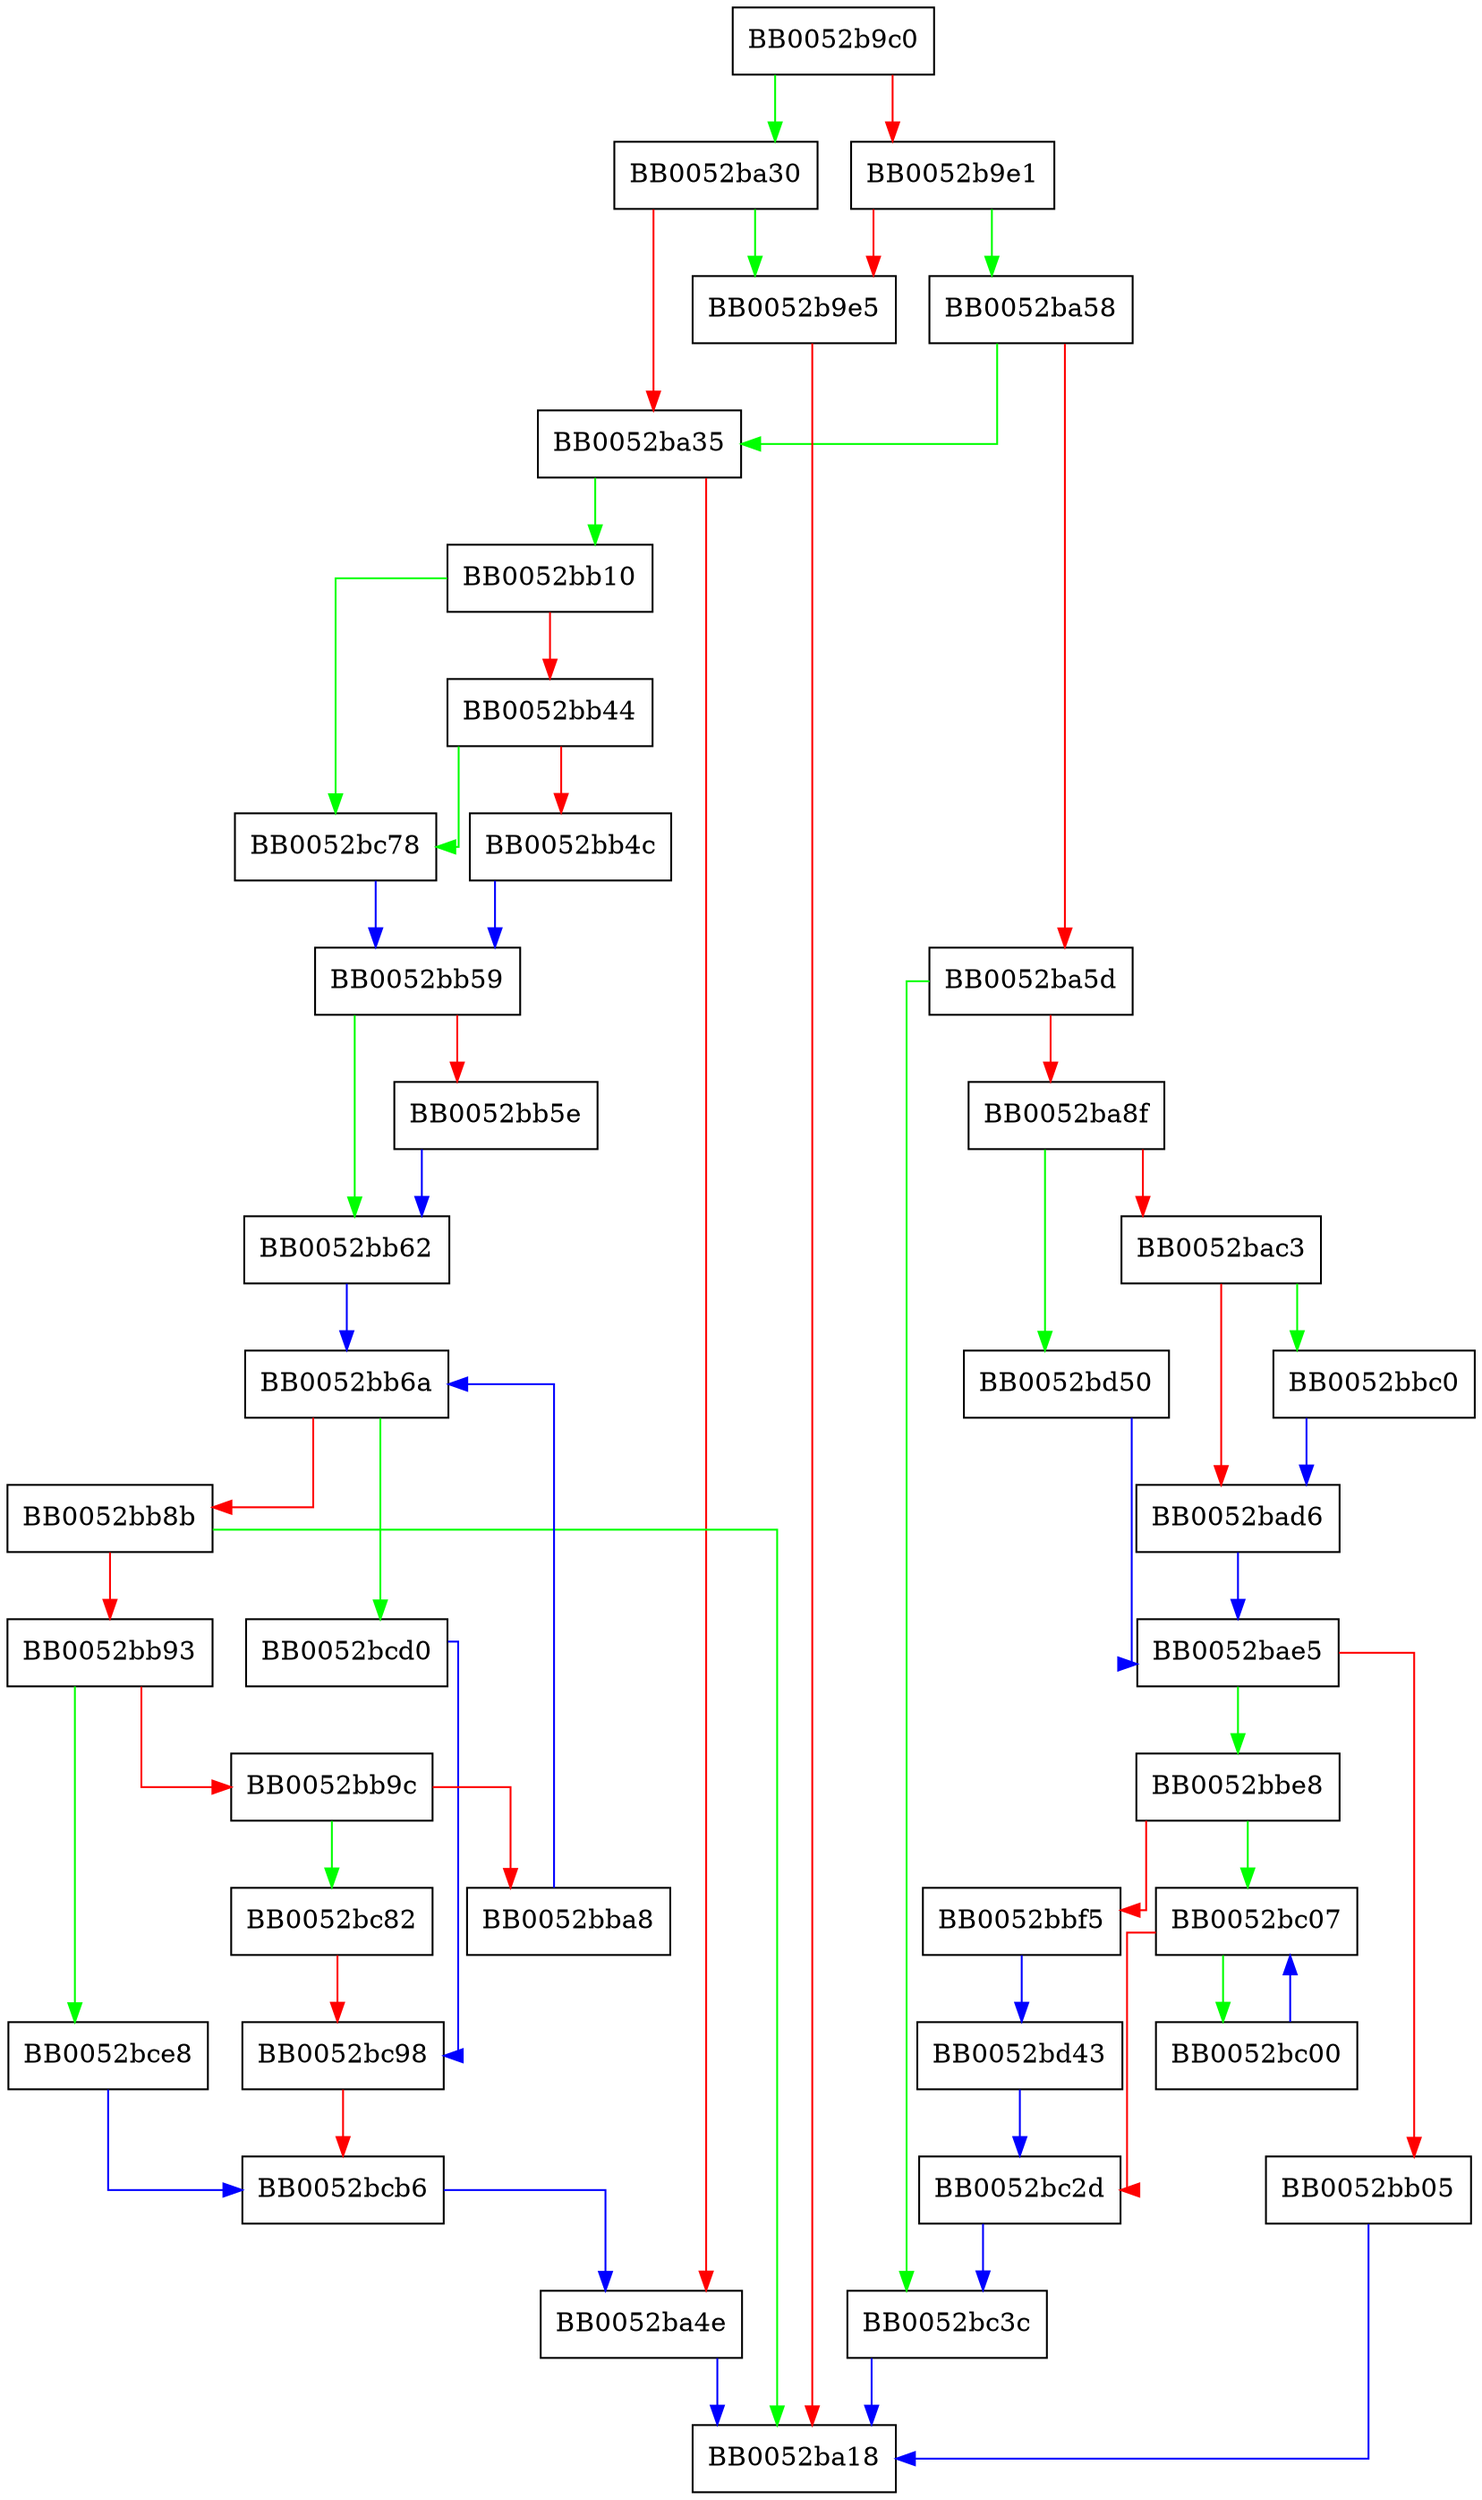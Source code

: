 digraph BIO_lookup_ex {
  node [shape="box"];
  graph [splines=ortho];
  BB0052b9c0 -> BB0052ba30 [color="green"];
  BB0052b9c0 -> BB0052b9e1 [color="red"];
  BB0052b9e1 -> BB0052ba58 [color="green"];
  BB0052b9e1 -> BB0052b9e5 [color="red"];
  BB0052b9e5 -> BB0052ba18 [color="red"];
  BB0052ba30 -> BB0052b9e5 [color="green"];
  BB0052ba30 -> BB0052ba35 [color="red"];
  BB0052ba35 -> BB0052bb10 [color="green"];
  BB0052ba35 -> BB0052ba4e [color="red"];
  BB0052ba4e -> BB0052ba18 [color="blue"];
  BB0052ba58 -> BB0052ba35 [color="green"];
  BB0052ba58 -> BB0052ba5d [color="red"];
  BB0052ba5d -> BB0052bc3c [color="green"];
  BB0052ba5d -> BB0052ba8f [color="red"];
  BB0052ba8f -> BB0052bd50 [color="green"];
  BB0052ba8f -> BB0052bac3 [color="red"];
  BB0052bac3 -> BB0052bbc0 [color="green"];
  BB0052bac3 -> BB0052bad6 [color="red"];
  BB0052bad6 -> BB0052bae5 [color="blue"];
  BB0052bae5 -> BB0052bbe8 [color="green"];
  BB0052bae5 -> BB0052bb05 [color="red"];
  BB0052bb05 -> BB0052ba18 [color="blue"];
  BB0052bb10 -> BB0052bc78 [color="green"];
  BB0052bb10 -> BB0052bb44 [color="red"];
  BB0052bb44 -> BB0052bc78 [color="green"];
  BB0052bb44 -> BB0052bb4c [color="red"];
  BB0052bb4c -> BB0052bb59 [color="blue"];
  BB0052bb59 -> BB0052bb62 [color="green"];
  BB0052bb59 -> BB0052bb5e [color="red"];
  BB0052bb5e -> BB0052bb62 [color="blue"];
  BB0052bb62 -> BB0052bb6a [color="blue"];
  BB0052bb6a -> BB0052bcd0 [color="green"];
  BB0052bb6a -> BB0052bb8b [color="red"];
  BB0052bb8b -> BB0052ba18 [color="green"];
  BB0052bb8b -> BB0052bb93 [color="red"];
  BB0052bb93 -> BB0052bce8 [color="green"];
  BB0052bb93 -> BB0052bb9c [color="red"];
  BB0052bb9c -> BB0052bc82 [color="green"];
  BB0052bb9c -> BB0052bba8 [color="red"];
  BB0052bba8 -> BB0052bb6a [color="blue"];
  BB0052bbc0 -> BB0052bad6 [color="blue"];
  BB0052bbe8 -> BB0052bc07 [color="green"];
  BB0052bbe8 -> BB0052bbf5 [color="red"];
  BB0052bbf5 -> BB0052bd43 [color="blue"];
  BB0052bc00 -> BB0052bc07 [color="blue"];
  BB0052bc07 -> BB0052bc00 [color="green"];
  BB0052bc07 -> BB0052bc2d [color="red"];
  BB0052bc2d -> BB0052bc3c [color="blue"];
  BB0052bc3c -> BB0052ba18 [color="blue"];
  BB0052bc78 -> BB0052bb59 [color="blue"];
  BB0052bc82 -> BB0052bc98 [color="red"];
  BB0052bc98 -> BB0052bcb6 [color="red"];
  BB0052bcb6 -> BB0052ba4e [color="blue"];
  BB0052bcd0 -> BB0052bc98 [color="blue"];
  BB0052bce8 -> BB0052bcb6 [color="blue"];
  BB0052bd43 -> BB0052bc2d [color="blue"];
  BB0052bd50 -> BB0052bae5 [color="blue"];
}